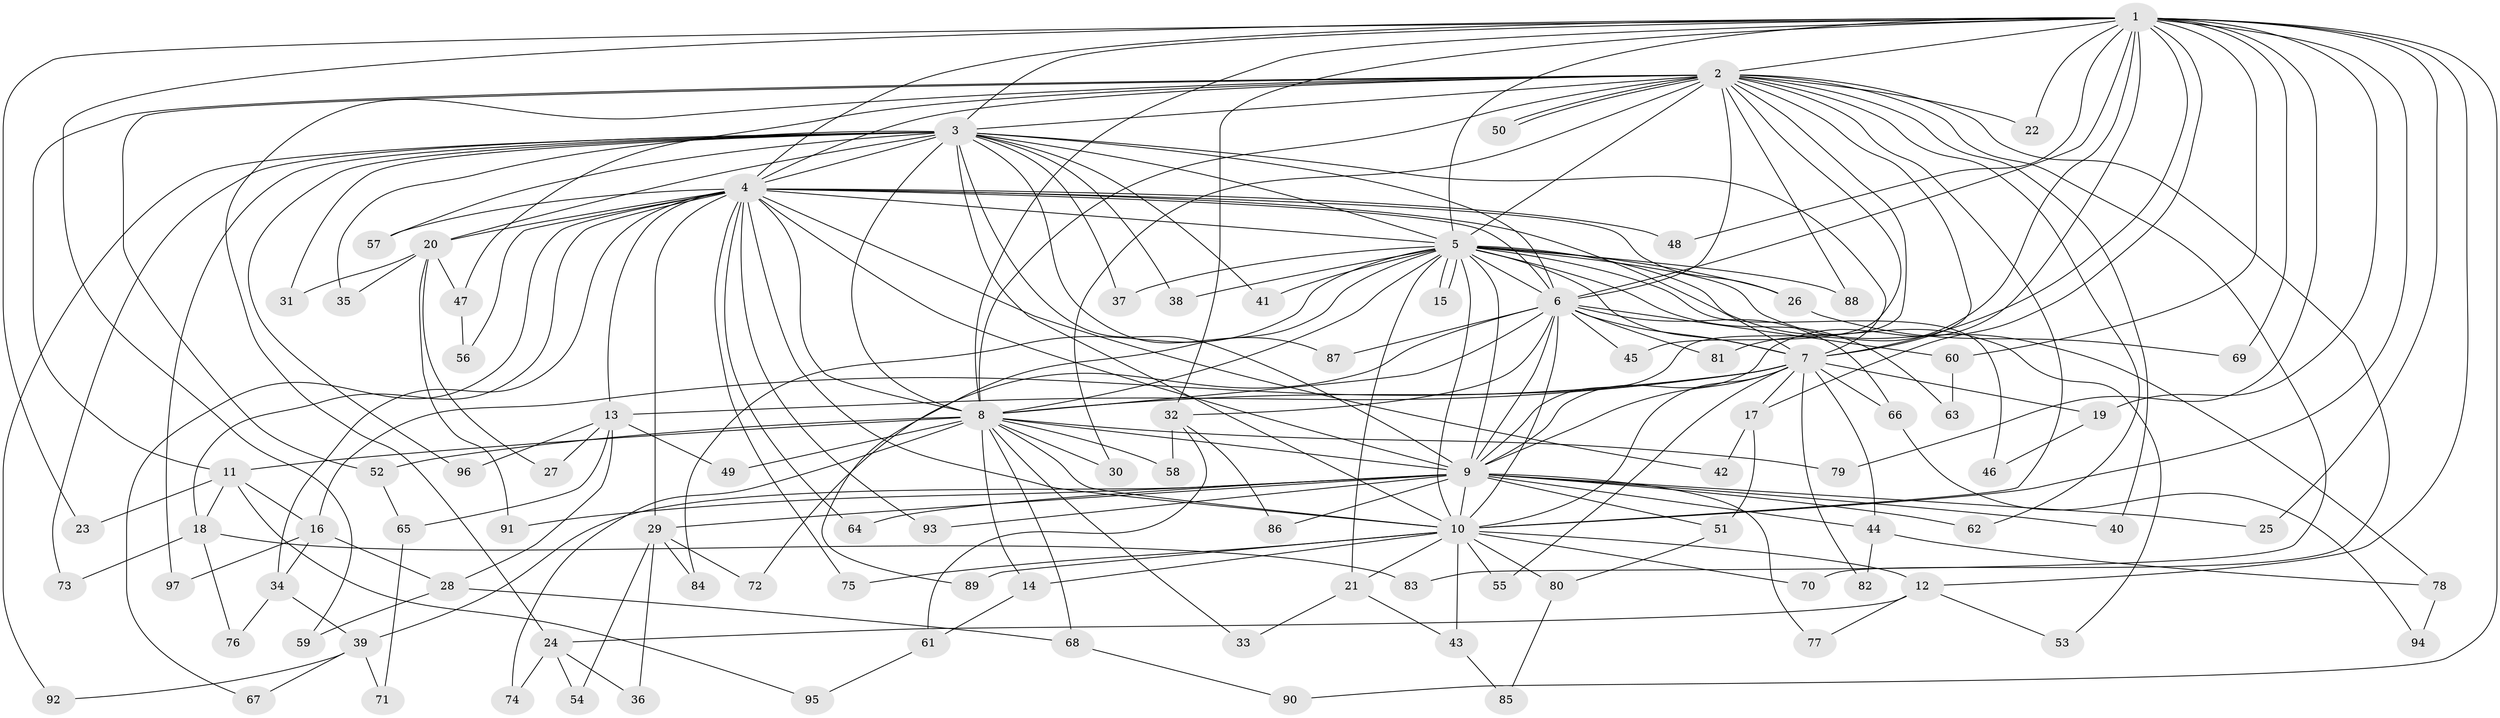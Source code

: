 // coarse degree distribution, {2: 0.3220338983050847, 20: 0.03389830508474576, 6: 0.05084745762711865, 4: 0.0847457627118644, 3: 0.22033898305084745, 7: 0.01694915254237288, 15: 0.05084745762711865, 19: 0.03389830508474576, 5: 0.1016949152542373, 1: 0.03389830508474576, 18: 0.01694915254237288, 21: 0.01694915254237288, 16: 0.01694915254237288}
// Generated by graph-tools (version 1.1) at 2025/36/03/04/25 23:36:17]
// undirected, 97 vertices, 219 edges
graph export_dot {
  node [color=gray90,style=filled];
  1;
  2;
  3;
  4;
  5;
  6;
  7;
  8;
  9;
  10;
  11;
  12;
  13;
  14;
  15;
  16;
  17;
  18;
  19;
  20;
  21;
  22;
  23;
  24;
  25;
  26;
  27;
  28;
  29;
  30;
  31;
  32;
  33;
  34;
  35;
  36;
  37;
  38;
  39;
  40;
  41;
  42;
  43;
  44;
  45;
  46;
  47;
  48;
  49;
  50;
  51;
  52;
  53;
  54;
  55;
  56;
  57;
  58;
  59;
  60;
  61;
  62;
  63;
  64;
  65;
  66;
  67;
  68;
  69;
  70;
  71;
  72;
  73;
  74;
  75;
  76;
  77;
  78;
  79;
  80;
  81;
  82;
  83;
  84;
  85;
  86;
  87;
  88;
  89;
  90;
  91;
  92;
  93;
  94;
  95;
  96;
  97;
  1 -- 2;
  1 -- 3;
  1 -- 4;
  1 -- 5;
  1 -- 6;
  1 -- 7;
  1 -- 8;
  1 -- 9;
  1 -- 10;
  1 -- 12;
  1 -- 17;
  1 -- 19;
  1 -- 22;
  1 -- 23;
  1 -- 25;
  1 -- 32;
  1 -- 48;
  1 -- 59;
  1 -- 60;
  1 -- 69;
  1 -- 79;
  1 -- 81;
  1 -- 90;
  2 -- 3;
  2 -- 4;
  2 -- 5;
  2 -- 6;
  2 -- 7;
  2 -- 8;
  2 -- 9;
  2 -- 10;
  2 -- 11;
  2 -- 22;
  2 -- 24;
  2 -- 30;
  2 -- 40;
  2 -- 45;
  2 -- 47;
  2 -- 50;
  2 -- 50;
  2 -- 52;
  2 -- 62;
  2 -- 70;
  2 -- 83;
  2 -- 88;
  3 -- 4;
  3 -- 5;
  3 -- 6;
  3 -- 7;
  3 -- 8;
  3 -- 9;
  3 -- 10;
  3 -- 20;
  3 -- 31;
  3 -- 35;
  3 -- 37;
  3 -- 38;
  3 -- 41;
  3 -- 57;
  3 -- 73;
  3 -- 87;
  3 -- 92;
  3 -- 96;
  3 -- 97;
  4 -- 5;
  4 -- 6;
  4 -- 7;
  4 -- 8;
  4 -- 9;
  4 -- 10;
  4 -- 13;
  4 -- 18;
  4 -- 20;
  4 -- 26;
  4 -- 29;
  4 -- 34;
  4 -- 42;
  4 -- 48;
  4 -- 56;
  4 -- 57;
  4 -- 64;
  4 -- 67;
  4 -- 75;
  4 -- 93;
  5 -- 6;
  5 -- 7;
  5 -- 8;
  5 -- 9;
  5 -- 10;
  5 -- 15;
  5 -- 15;
  5 -- 21;
  5 -- 26;
  5 -- 37;
  5 -- 38;
  5 -- 41;
  5 -- 46;
  5 -- 53;
  5 -- 63;
  5 -- 78;
  5 -- 84;
  5 -- 88;
  5 -- 89;
  6 -- 7;
  6 -- 8;
  6 -- 9;
  6 -- 10;
  6 -- 32;
  6 -- 45;
  6 -- 60;
  6 -- 66;
  6 -- 72;
  6 -- 81;
  6 -- 87;
  7 -- 8;
  7 -- 9;
  7 -- 10;
  7 -- 13;
  7 -- 16;
  7 -- 17;
  7 -- 19;
  7 -- 44;
  7 -- 55;
  7 -- 66;
  7 -- 82;
  8 -- 9;
  8 -- 10;
  8 -- 11;
  8 -- 14;
  8 -- 30;
  8 -- 33;
  8 -- 49;
  8 -- 52;
  8 -- 58;
  8 -- 68;
  8 -- 74;
  8 -- 79;
  9 -- 10;
  9 -- 25;
  9 -- 29;
  9 -- 39;
  9 -- 40;
  9 -- 44;
  9 -- 51;
  9 -- 62;
  9 -- 64;
  9 -- 77;
  9 -- 86;
  9 -- 91;
  9 -- 93;
  10 -- 12;
  10 -- 14;
  10 -- 21;
  10 -- 43;
  10 -- 55;
  10 -- 70;
  10 -- 75;
  10 -- 80;
  10 -- 89;
  11 -- 16;
  11 -- 18;
  11 -- 23;
  11 -- 95;
  12 -- 24;
  12 -- 53;
  12 -- 77;
  13 -- 27;
  13 -- 28;
  13 -- 49;
  13 -- 65;
  13 -- 96;
  14 -- 61;
  16 -- 28;
  16 -- 34;
  16 -- 97;
  17 -- 42;
  17 -- 51;
  18 -- 73;
  18 -- 76;
  18 -- 83;
  19 -- 46;
  20 -- 27;
  20 -- 31;
  20 -- 35;
  20 -- 47;
  20 -- 91;
  21 -- 33;
  21 -- 43;
  24 -- 36;
  24 -- 54;
  24 -- 74;
  26 -- 69;
  28 -- 59;
  28 -- 68;
  29 -- 36;
  29 -- 54;
  29 -- 72;
  29 -- 84;
  32 -- 58;
  32 -- 61;
  32 -- 86;
  34 -- 39;
  34 -- 76;
  39 -- 67;
  39 -- 71;
  39 -- 92;
  43 -- 85;
  44 -- 78;
  44 -- 82;
  47 -- 56;
  51 -- 80;
  52 -- 65;
  60 -- 63;
  61 -- 95;
  65 -- 71;
  66 -- 94;
  68 -- 90;
  78 -- 94;
  80 -- 85;
}
